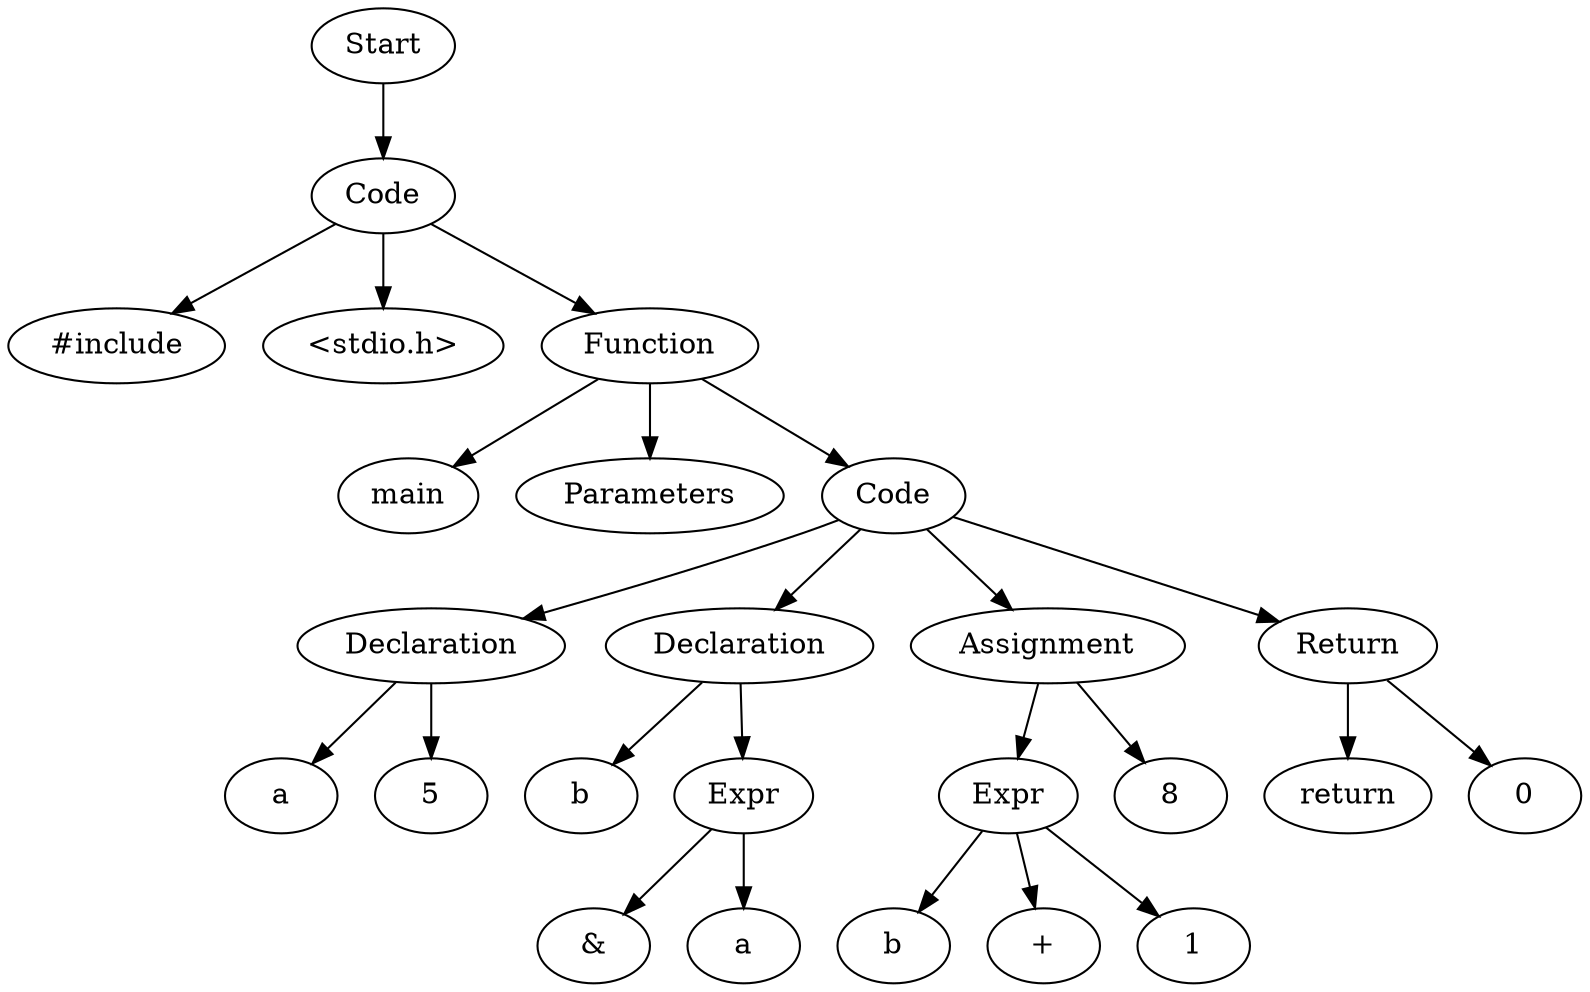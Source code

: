 digraph AST {
  "131520732773776" [label="Start"];
  "131520732773776" -> "131520732763984";
  "131520732763984" [label="Code"];
  "131520732763984" -> "131520732761248";
  "131520732763984" -> "131520732772672";
  "131520732763984" -> "131520732772048";
  "131520732761248" [label="#include"];
  "131520732772672" [label="<stdio.h>"];
  "131520732772048" [label="Function"];
  "131520732772048" -> "131520732771952";
  "131520732772048" -> "131520732763504";
  "131520732772048" -> "131520732772528";
  "131520732771952" [label="main"];
  "131520732763504" [label="Parameters"];
  "131520732772528" [label="Code"];
  "131520732772528" -> "131520732758704";
  "131520732772528" -> "131520732913264";
  "131520732772528" -> "131520732907168";
  "131520732772528" -> "131520732918304";
  "131520732758704" [label="Declaration"];
  "131520732758704" -> "131520732760384";
  "131520732758704" -> "131520732772000";
  "131520732760384" [label="a"];
  "131520732772000" [label="5"];
  "131520732913264" [label="Declaration"];
  "131520732913264" -> "131520732920656";
  "131520732913264" -> "131520732907840";
  "131520732920656" [label="b"];
  "131520732907840" [label="Expr"];
  "131520732907840" -> "131520732906448";
  "131520732907840" -> "131520732906304";
  "131520732906448" [label="&"];
  "131520732906304" [label="a"];
  "131520732907168" [label="Assignment"];
  "131520732907168" -> "131520732913216";
  "131520732907168" -> "131520732919024";
  "131520732913216" [label="Expr"];
  "131520732913216" -> "131520732915712";
  "131520732913216" -> "131520732914416";
  "131520732913216" -> "131520732915904";
  "131520732915712" [label="b"];
  "131520732914416" [label="+"];
  "131520732915904" [label="1"];
  "131520732919024" [label="8"];
  "131520732918304" [label="Return"];
  "131520732918304" -> "131520732911536";
  "131520732918304" -> "131520732906736";
  "131520732911536" [label="return"];
  "131520732906736" [label="0"];
}
